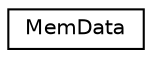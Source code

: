 digraph "Graphical Class Hierarchy"
{
  edge [fontname="Helvetica",fontsize="10",labelfontname="Helvetica",labelfontsize="10"];
  node [fontname="Helvetica",fontsize="10",shape=record];
  rankdir="LR";
  Node0 [label="MemData",height=0.2,width=0.4,color="black", fillcolor="white", style="filled",URL="$struct_mem_data.html"];
}
